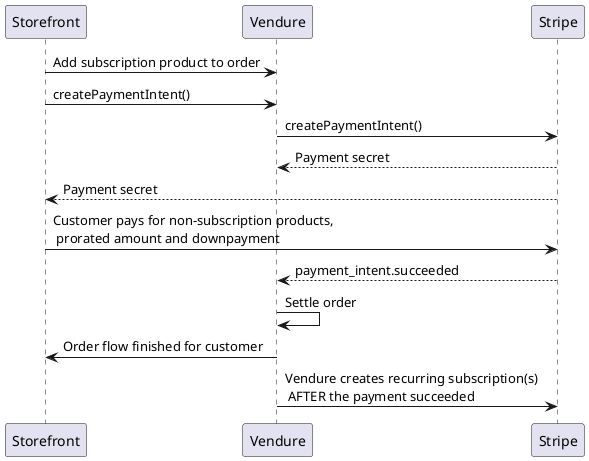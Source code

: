 @startuml

' use this text to generate a sequence diagram via https://www.planttext.com/

Storefront->Vendure:Add subscription product to order
Storefront->Vendure:createPaymentIntent()
Vendure->Stripe:createPaymentIntent()
Vendure<--Stripe: Payment secret
Storefront<--Stripe: Payment secret
Storefront->Stripe: Customer pays for non-subscription products, \n prorated amount and downpayment
Vendure<--Stripe:payment_intent.succeeded
Vendure->Vendure: Settle order
Storefront<-Vendure: Order flow finished for customer
Vendure->Stripe: Vendure creates recurring subscription(s) \n AFTER the payment succeeded


@enduml